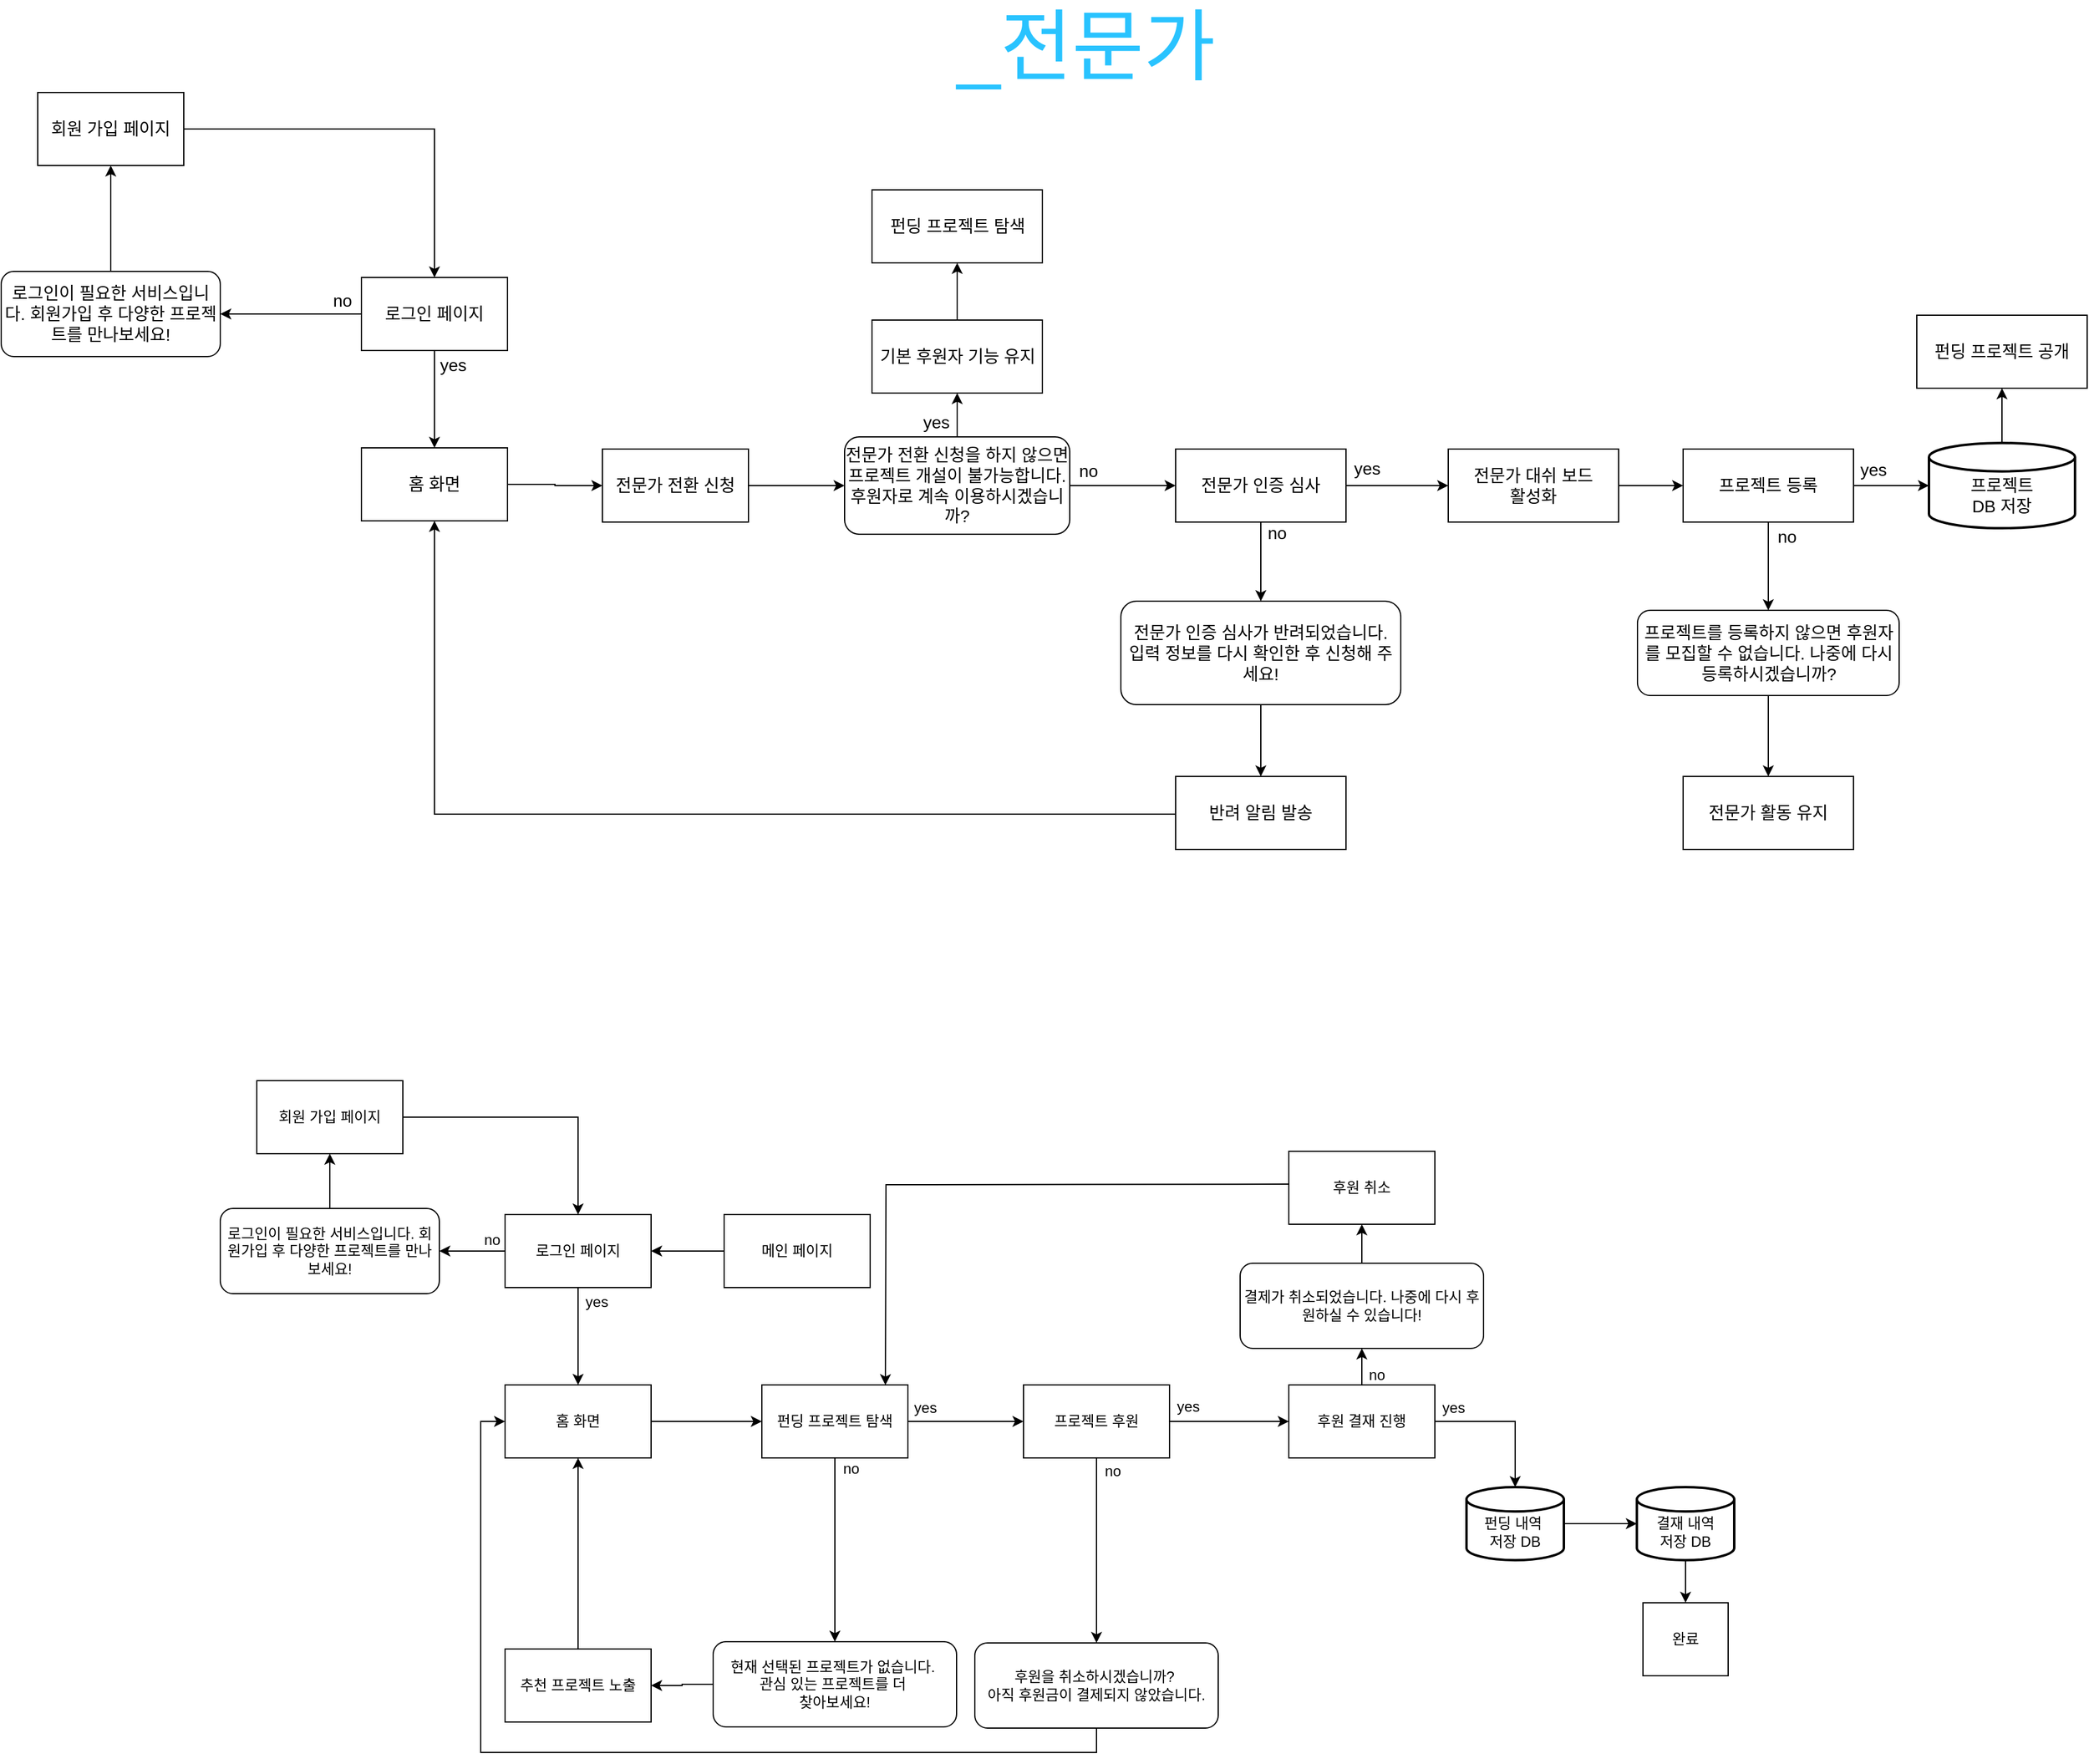 <mxfile version="24.7.17">
  <diagram name="플로우차트 수정할거" id="DIRKrfqhAekvLwNsNDgP">
    <mxGraphModel dx="1509" dy="888" grid="1" gridSize="10" guides="1" tooltips="1" connect="1" arrows="1" fold="1" page="1" pageScale="1" pageWidth="827" pageHeight="1169" math="0" shadow="0">
      <root>
        <mxCell id="0" />
        <mxCell id="1" parent="0" />
        <mxCell id="vcojYKpSiYRL4h1WMeXE-3" value="" style="edgeStyle=orthogonalEdgeStyle;rounded=0;orthogonalLoop=1;jettySize=auto;html=1;fontFamily=Helvetica;fontSize=14;" edge="1" parent="1" source="vcojYKpSiYRL4h1WMeXE-5" target="vcojYKpSiYRL4h1WMeXE-7">
          <mxGeometry relative="1" as="geometry" />
        </mxCell>
        <mxCell id="vcojYKpSiYRL4h1WMeXE-4" value="" style="edgeStyle=orthogonalEdgeStyle;rounded=0;orthogonalLoop=1;jettySize=auto;html=1;fontFamily=Helvetica;fontSize=14;" edge="1" parent="1" source="vcojYKpSiYRL4h1WMeXE-5" target="vcojYKpSiYRL4h1WMeXE-10">
          <mxGeometry relative="1" as="geometry" />
        </mxCell>
        <mxCell id="vcojYKpSiYRL4h1WMeXE-5" value="로그인 페이지" style="rounded=0;whiteSpace=wrap;html=1;fontFamily=Helvetica;fontSize=14;" vertex="1" parent="1">
          <mxGeometry x="360" y="300" width="120" height="60" as="geometry" />
        </mxCell>
        <mxCell id="vcojYKpSiYRL4h1WMeXE-6" value="" style="edgeStyle=orthogonalEdgeStyle;rounded=0;orthogonalLoop=1;jettySize=auto;html=1;fontFamily=Helvetica;fontSize=14;" edge="1" parent="1" source="vcojYKpSiYRL4h1WMeXE-7" target="vcojYKpSiYRL4h1WMeXE-12">
          <mxGeometry relative="1" as="geometry" />
        </mxCell>
        <mxCell id="vcojYKpSiYRL4h1WMeXE-7" value="&lt;div style=&quot;overflow-wrap: break-word; text-wrap: wrap;&quot;&gt;로그인이 필요한 서비스입니다. 회원가입 후 다양한 프로젝트를 만나보세요!&lt;/div&gt;" style="rounded=1;whiteSpace=wrap;html=1;align=center;fontFamily=Helvetica;fontSize=14;" vertex="1" parent="1">
          <mxGeometry x="64" y="295" width="180" height="70" as="geometry" />
        </mxCell>
        <mxCell id="vcojYKpSiYRL4h1WMeXE-8" value="no" style="text;html=1;align=center;verticalAlign=middle;resizable=0;points=[];autosize=1;strokeColor=none;fillColor=none;fontFamily=Helvetica;fontSize=14;" vertex="1" parent="1">
          <mxGeometry x="324" y="304" width="40" height="30" as="geometry" />
        </mxCell>
        <mxCell id="vcojYKpSiYRL4h1WMeXE-9" value="" style="edgeStyle=orthogonalEdgeStyle;rounded=0;orthogonalLoop=1;jettySize=auto;html=1;fontFamily=Helvetica;fontSize=14;" edge="1" parent="1" source="vcojYKpSiYRL4h1WMeXE-10" target="vcojYKpSiYRL4h1WMeXE-15">
          <mxGeometry relative="1" as="geometry" />
        </mxCell>
        <mxCell id="vcojYKpSiYRL4h1WMeXE-10" value="홈 화면" style="rounded=0;whiteSpace=wrap;html=1;fontFamily=Helvetica;fontSize=14;" vertex="1" parent="1">
          <mxGeometry x="360" y="440" width="120" height="60" as="geometry" />
        </mxCell>
        <mxCell id="vcojYKpSiYRL4h1WMeXE-11" value="yes" style="text;html=1;align=center;verticalAlign=middle;resizable=0;points=[];autosize=1;strokeColor=none;fillColor=none;fontFamily=Helvetica;fontSize=14;" vertex="1" parent="1">
          <mxGeometry x="410" y="357" width="50" height="30" as="geometry" />
        </mxCell>
        <mxCell id="vcojYKpSiYRL4h1WMeXE-12" value="회원 가입 페이지" style="rounded=0;whiteSpace=wrap;html=1;fontFamily=Helvetica;fontSize=14;" vertex="1" parent="1">
          <mxGeometry x="94" y="148" width="120" height="60" as="geometry" />
        </mxCell>
        <mxCell id="vcojYKpSiYRL4h1WMeXE-13" style="edgeStyle=orthogonalEdgeStyle;rounded=0;orthogonalLoop=1;jettySize=auto;html=1;entryX=0.5;entryY=0;entryDx=0;entryDy=0;fontFamily=Helvetica;fontSize=14;" edge="1" parent="1" source="vcojYKpSiYRL4h1WMeXE-12" target="vcojYKpSiYRL4h1WMeXE-5">
          <mxGeometry relative="1" as="geometry" />
        </mxCell>
        <mxCell id="vcojYKpSiYRL4h1WMeXE-14" value="" style="edgeStyle=orthogonalEdgeStyle;rounded=0;orthogonalLoop=1;jettySize=auto;html=1;fontFamily=Helvetica;fontSize=14;" edge="1" parent="1" source="vcojYKpSiYRL4h1WMeXE-15" target="vcojYKpSiYRL4h1WMeXE-18">
          <mxGeometry relative="1" as="geometry" />
        </mxCell>
        <mxCell id="vcojYKpSiYRL4h1WMeXE-15" value="전문가 전환 신청" style="rounded=0;whiteSpace=wrap;html=1;fontFamily=Helvetica;fontSize=14;" vertex="1" parent="1">
          <mxGeometry x="558" y="441" width="120" height="60" as="geometry" />
        </mxCell>
        <mxCell id="vcojYKpSiYRL4h1WMeXE-16" value="" style="edgeStyle=orthogonalEdgeStyle;rounded=0;orthogonalLoop=1;jettySize=auto;html=1;fontFamily=Helvetica;fontSize=14;" edge="1" parent="1" source="vcojYKpSiYRL4h1WMeXE-18" target="vcojYKpSiYRL4h1WMeXE-21">
          <mxGeometry relative="1" as="geometry" />
        </mxCell>
        <mxCell id="vcojYKpSiYRL4h1WMeXE-17" value="" style="edgeStyle=orthogonalEdgeStyle;rounded=0;orthogonalLoop=1;jettySize=auto;html=1;fontFamily=Helvetica;fontSize=14;" edge="1" parent="1" source="vcojYKpSiYRL4h1WMeXE-18" target="vcojYKpSiYRL4h1WMeXE-25">
          <mxGeometry relative="1" as="geometry" />
        </mxCell>
        <mxCell id="vcojYKpSiYRL4h1WMeXE-18" value="&lt;div style=&quot;overflow-wrap: break-word; text-wrap: wrap;&quot;&gt;&lt;div style=&quot;overflow-wrap: break-word; text-wrap: wrap;&quot;&gt;&lt;font&gt;전문가 전환 신청을 하지 않으면 프로젝트 개설이 불가능합니다. 후원자로 계속 이용하시겠습니까?&lt;/font&gt;&lt;/div&gt;&lt;/div&gt;" style="rounded=1;whiteSpace=wrap;html=1;align=center;fontFamily=Helvetica;fontSize=14;" vertex="1" parent="1">
          <mxGeometry x="757" y="431" width="185" height="80" as="geometry" />
        </mxCell>
        <mxCell id="vcojYKpSiYRL4h1WMeXE-19" value="" style="edgeStyle=orthogonalEdgeStyle;rounded=0;orthogonalLoop=1;jettySize=auto;html=1;fontFamily=Helvetica;fontSize=14;" edge="1" parent="1" source="vcojYKpSiYRL4h1WMeXE-21" target="vcojYKpSiYRL4h1WMeXE-30">
          <mxGeometry relative="1" as="geometry" />
        </mxCell>
        <mxCell id="vcojYKpSiYRL4h1WMeXE-20" value="" style="edgeStyle=orthogonalEdgeStyle;rounded=0;orthogonalLoop=1;jettySize=auto;html=1;fontFamily=Helvetica;fontSize=14;" edge="1" parent="1" source="vcojYKpSiYRL4h1WMeXE-21" target="vcojYKpSiYRL4h1WMeXE-32">
          <mxGeometry relative="1" as="geometry" />
        </mxCell>
        <mxCell id="vcojYKpSiYRL4h1WMeXE-21" value="전문가 인증 심사" style="rounded=0;whiteSpace=wrap;html=1;fontFamily=Helvetica;fontSize=14;" vertex="1" parent="1">
          <mxGeometry x="1029" y="441" width="140" height="60" as="geometry" />
        </mxCell>
        <mxCell id="vcojYKpSiYRL4h1WMeXE-22" value="&lt;div style=&quot;color: rgb(0, 0, 0); font-style: normal; font-variant-ligatures: normal; font-variant-caps: normal; font-weight: 400; letter-spacing: normal; orphans: 2; text-align: start; text-indent: 0px; text-transform: none; widows: 2; word-spacing: 0px; -webkit-text-stroke-width: 0px; text-decoration-thickness: initial; text-decoration-style: initial; text-decoration-color: initial; overflow-wrap: break-word; white-space: pre-wrap;&quot;&gt;펀딩 프로젝트 탐색&lt;/div&gt;" style="rounded=0;whiteSpace=wrap;html=1;fontFamily=Helvetica;fontSize=14;" vertex="1" parent="1">
          <mxGeometry x="779.5" y="228" width="140" height="60" as="geometry" />
        </mxCell>
        <mxCell id="vcojYKpSiYRL4h1WMeXE-23" value="yes" style="text;html=1;align=center;verticalAlign=middle;resizable=0;points=[];autosize=1;strokeColor=none;fillColor=none;fontFamily=Helvetica;fontSize=14;" vertex="1" parent="1">
          <mxGeometry x="807" y="404" width="50" height="30" as="geometry" />
        </mxCell>
        <mxCell id="vcojYKpSiYRL4h1WMeXE-24" value="" style="edgeStyle=orthogonalEdgeStyle;rounded=0;orthogonalLoop=1;jettySize=auto;html=1;fontFamily=Helvetica;fontSize=14;" edge="1" parent="1" source="vcojYKpSiYRL4h1WMeXE-25" target="vcojYKpSiYRL4h1WMeXE-22">
          <mxGeometry relative="1" as="geometry" />
        </mxCell>
        <mxCell id="vcojYKpSiYRL4h1WMeXE-25" value="&lt;div style=&quot;color: rgb(0, 0, 0); font-style: normal; font-variant-ligatures: normal; font-variant-caps: normal; font-weight: 400; letter-spacing: normal; orphans: 2; text-align: start; text-indent: 0px; text-transform: none; widows: 2; word-spacing: 0px; -webkit-text-stroke-width: 0px; text-decoration-thickness: initial; text-decoration-style: initial; text-decoration-color: initial; overflow-wrap: break-word; white-space: pre-wrap;&quot;&gt;기본 후원자 기능 유지&lt;/div&gt;" style="rounded=0;whiteSpace=wrap;html=1;fontFamily=Helvetica;fontSize=14;" vertex="1" parent="1">
          <mxGeometry x="779.5" y="335" width="140" height="60" as="geometry" />
        </mxCell>
        <mxCell id="vcojYKpSiYRL4h1WMeXE-26" value="no" style="text;html=1;align=center;verticalAlign=middle;resizable=0;points=[];autosize=1;strokeColor=none;fillColor=none;fontFamily=Helvetica;fontSize=14;" vertex="1" parent="1">
          <mxGeometry x="937" y="444" width="40" height="30" as="geometry" />
        </mxCell>
        <mxCell id="vcojYKpSiYRL4h1WMeXE-27" style="edgeStyle=orthogonalEdgeStyle;rounded=0;orthogonalLoop=1;jettySize=auto;html=1;fontFamily=Helvetica;fontSize=14;entryX=0.5;entryY=1;entryDx=0;entryDy=0;" edge="1" parent="1" source="vcojYKpSiYRL4h1WMeXE-28" target="vcojYKpSiYRL4h1WMeXE-10">
          <mxGeometry relative="1" as="geometry">
            <mxPoint x="429" y="530" as="targetPoint" />
            <Array as="points">
              <mxPoint x="420" y="741" />
            </Array>
          </mxGeometry>
        </mxCell>
        <mxCell id="vcojYKpSiYRL4h1WMeXE-28" value="반려 알림 발송" style="rounded=0;whiteSpace=wrap;html=1;fontFamily=Helvetica;fontSize=14;" vertex="1" parent="1">
          <mxGeometry x="1029" y="710" width="140" height="60" as="geometry" />
        </mxCell>
        <mxCell id="vcojYKpSiYRL4h1WMeXE-29" value="" style="edgeStyle=orthogonalEdgeStyle;rounded=0;orthogonalLoop=1;jettySize=auto;html=1;entryX=0.5;entryY=0;entryDx=0;entryDy=0;" edge="1" parent="1" source="vcojYKpSiYRL4h1WMeXE-30" target="vcojYKpSiYRL4h1WMeXE-28">
          <mxGeometry relative="1" as="geometry">
            <mxPoint x="1099" y="695" as="targetPoint" />
          </mxGeometry>
        </mxCell>
        <mxCell id="vcojYKpSiYRL4h1WMeXE-30" value="&lt;div style=&quot;overflow-wrap: break-word; text-wrap: wrap;&quot;&gt;&lt;div style=&quot;overflow-wrap: break-word; text-wrap: wrap;&quot;&gt;전문가 인증 심사가 반려되었습니다.&lt;br&gt;입력 정보를 다시 확인한 후 신청해 주세요!&lt;/div&gt;&lt;/div&gt;" style="rounded=1;whiteSpace=wrap;html=1;align=center;fontFamily=Helvetica;fontSize=14;" vertex="1" parent="1">
          <mxGeometry x="984" y="566" width="230" height="85" as="geometry" />
        </mxCell>
        <mxCell id="vcojYKpSiYRL4h1WMeXE-31" value="" style="edgeStyle=orthogonalEdgeStyle;rounded=0;orthogonalLoop=1;jettySize=auto;html=1;fontSize=14;" edge="1" parent="1" source="vcojYKpSiYRL4h1WMeXE-32" target="vcojYKpSiYRL4h1WMeXE-35">
          <mxGeometry relative="1" as="geometry" />
        </mxCell>
        <mxCell id="vcojYKpSiYRL4h1WMeXE-32" value="전문가 대쉬 보드&lt;div&gt;활성화&lt;/div&gt;" style="rounded=0;whiteSpace=wrap;html=1;fontFamily=Helvetica;fontSize=14;" vertex="1" parent="1">
          <mxGeometry x="1253" y="441" width="140" height="60" as="geometry" />
        </mxCell>
        <mxCell id="vcojYKpSiYRL4h1WMeXE-33" value="" style="edgeStyle=orthogonalEdgeStyle;rounded=0;orthogonalLoop=1;jettySize=auto;html=1;fontSize=14;" edge="1" parent="1" source="vcojYKpSiYRL4h1WMeXE-35" target="vcojYKpSiYRL4h1WMeXE-37">
          <mxGeometry relative="1" as="geometry" />
        </mxCell>
        <mxCell id="vcojYKpSiYRL4h1WMeXE-34" value="" style="edgeStyle=orthogonalEdgeStyle;rounded=0;orthogonalLoop=1;jettySize=auto;html=1;" edge="1" parent="1" source="vcojYKpSiYRL4h1WMeXE-35" target="vcojYKpSiYRL4h1WMeXE-40">
          <mxGeometry relative="1" as="geometry" />
        </mxCell>
        <mxCell id="vcojYKpSiYRL4h1WMeXE-35" value="프로젝트 등록" style="rounded=0;whiteSpace=wrap;html=1;fontFamily=Helvetica;fontSize=14;" vertex="1" parent="1">
          <mxGeometry x="1446" y="441" width="140" height="60" as="geometry" />
        </mxCell>
        <mxCell id="vcojYKpSiYRL4h1WMeXE-36" value="" style="edgeStyle=orthogonalEdgeStyle;rounded=0;orthogonalLoop=1;jettySize=auto;html=1;fontSize=14;" edge="1" parent="1" source="vcojYKpSiYRL4h1WMeXE-37" target="vcojYKpSiYRL4h1WMeXE-38">
          <mxGeometry relative="1" as="geometry" />
        </mxCell>
        <mxCell id="vcojYKpSiYRL4h1WMeXE-37" value="&lt;div style=&quot;overflow-wrap: break-word; text-wrap: wrap;&quot;&gt;&lt;div style=&quot;overflow-wrap: break-word; text-wrap: wrap;&quot;&gt;&lt;pre style=&quot;overflow-wrap: break-word; text-wrap: wrap;&quot;&gt;&lt;font face=&quot;Helvetica&quot;&gt;프로젝트를 등록하지 않으면 후원자를 모집할 수 없습니다. 나중에 다시 등록하시겠습니까?&lt;/font&gt;&lt;/pre&gt;&lt;/div&gt;&lt;/div&gt;" style="rounded=1;whiteSpace=wrap;html=1;align=center;fontFamily=Helvetica;fontSize=14;" vertex="1" parent="1">
          <mxGeometry x="1408.5" y="573.5" width="215" height="70" as="geometry" />
        </mxCell>
        <mxCell id="vcojYKpSiYRL4h1WMeXE-38" value="전문가 활동 유지" style="rounded=0;whiteSpace=wrap;html=1;fontFamily=Helvetica;fontSize=14;" vertex="1" parent="1">
          <mxGeometry x="1446" y="710" width="140" height="60" as="geometry" />
        </mxCell>
        <mxCell id="vcojYKpSiYRL4h1WMeXE-39" value="" style="edgeStyle=orthogonalEdgeStyle;rounded=0;orthogonalLoop=1;jettySize=auto;html=1;" edge="1" parent="1" source="vcojYKpSiYRL4h1WMeXE-40" target="vcojYKpSiYRL4h1WMeXE-41">
          <mxGeometry relative="1" as="geometry" />
        </mxCell>
        <mxCell id="vcojYKpSiYRL4h1WMeXE-40" value="&lt;div&gt;&lt;br&gt;&lt;/div&gt;프로젝트&lt;div&gt;DB 저장&lt;/div&gt;" style="strokeWidth=2;html=1;shape=mxgraph.flowchart.database;whiteSpace=wrap;align=center;fontSize=14;" vertex="1" parent="1">
          <mxGeometry x="1648" y="436" width="120" height="70" as="geometry" />
        </mxCell>
        <mxCell id="vcojYKpSiYRL4h1WMeXE-41" value="펀딩 프로젝트 공개" style="rounded=0;whiteSpace=wrap;html=1;fontFamily=Helvetica;fontSize=14;" vertex="1" parent="1">
          <mxGeometry x="1638" y="331" width="140" height="60" as="geometry" />
        </mxCell>
        <mxCell id="vcojYKpSiYRL4h1WMeXE-42" value="yes" style="text;html=1;align=center;verticalAlign=middle;resizable=0;points=[];autosize=1;strokeColor=none;fillColor=none;fontFamily=Helvetica;fontSize=14;" vertex="1" parent="1">
          <mxGeometry x="1161" y="442" width="50" height="30" as="geometry" />
        </mxCell>
        <mxCell id="vcojYKpSiYRL4h1WMeXE-43" value="no" style="text;html=1;align=center;verticalAlign=middle;resizable=0;points=[];autosize=1;strokeColor=none;fillColor=none;fontFamily=Helvetica;fontSize=14;" vertex="1" parent="1">
          <mxGeometry x="1092" y="495" width="40" height="30" as="geometry" />
        </mxCell>
        <mxCell id="vcojYKpSiYRL4h1WMeXE-44" value="no" style="text;html=1;align=center;verticalAlign=middle;resizable=0;points=[];autosize=1;strokeColor=none;fillColor=none;fontFamily=Helvetica;fontSize=14;" vertex="1" parent="1">
          <mxGeometry x="1511" y="498" width="40" height="30" as="geometry" />
        </mxCell>
        <mxCell id="vcojYKpSiYRL4h1WMeXE-45" value="yes" style="text;html=1;align=center;verticalAlign=middle;resizable=0;points=[];autosize=1;strokeColor=none;fillColor=none;fontFamily=Helvetica;fontSize=14;" vertex="1" parent="1">
          <mxGeometry x="1577" y="443" width="50" height="30" as="geometry" />
        </mxCell>
        <mxCell id="vcojYKpSiYRL4h1WMeXE-46" value="&lt;font style=&quot;font-size: 64px;&quot;&gt;_전문가&lt;/font&gt;" style="text;html=1;align=center;verticalAlign=middle;whiteSpace=wrap;rounded=0;fontSize=14;fontColor=light-dark(#29c3ff, #ededed);" vertex="1" parent="1">
          <mxGeometry x="819" y="96" width="273" height="30" as="geometry" />
        </mxCell>
        <mxCell id="vcojYKpSiYRL4h1WMeXE-47" value="" style="edgeStyle=orthogonalEdgeStyle;rounded=0;orthogonalLoop=1;jettySize=auto;html=1;fontFamily=Helvetica;" edge="1" parent="1" source="vcojYKpSiYRL4h1WMeXE-48" target="vcojYKpSiYRL4h1WMeXE-51">
          <mxGeometry relative="1" as="geometry" />
        </mxCell>
        <mxCell id="vcojYKpSiYRL4h1WMeXE-48" value="메인 페이지" style="rounded=0;whiteSpace=wrap;html=1;fontFamily=Helvetica;" vertex="1" parent="1">
          <mxGeometry x="658" y="1070" width="120" height="60" as="geometry" />
        </mxCell>
        <mxCell id="vcojYKpSiYRL4h1WMeXE-49" value="" style="edgeStyle=orthogonalEdgeStyle;rounded=0;orthogonalLoop=1;jettySize=auto;html=1;fontFamily=Helvetica;" edge="1" parent="1" source="vcojYKpSiYRL4h1WMeXE-51" target="vcojYKpSiYRL4h1WMeXE-53">
          <mxGeometry relative="1" as="geometry" />
        </mxCell>
        <mxCell id="vcojYKpSiYRL4h1WMeXE-50" value="" style="edgeStyle=orthogonalEdgeStyle;rounded=0;orthogonalLoop=1;jettySize=auto;html=1;fontFamily=Helvetica;" edge="1" parent="1" source="vcojYKpSiYRL4h1WMeXE-51" target="vcojYKpSiYRL4h1WMeXE-56">
          <mxGeometry relative="1" as="geometry" />
        </mxCell>
        <mxCell id="vcojYKpSiYRL4h1WMeXE-51" value="로그인 페이지" style="rounded=0;whiteSpace=wrap;html=1;fontFamily=Helvetica;" vertex="1" parent="1">
          <mxGeometry x="478" y="1070" width="120" height="60" as="geometry" />
        </mxCell>
        <mxCell id="vcojYKpSiYRL4h1WMeXE-52" value="" style="edgeStyle=orthogonalEdgeStyle;rounded=0;orthogonalLoop=1;jettySize=auto;html=1;fontFamily=Helvetica;" edge="1" parent="1" source="vcojYKpSiYRL4h1WMeXE-53" target="vcojYKpSiYRL4h1WMeXE-58">
          <mxGeometry relative="1" as="geometry" />
        </mxCell>
        <mxCell id="vcojYKpSiYRL4h1WMeXE-53" value="&lt;div style=&quot;overflow-wrap: break-word; text-wrap: wrap;&quot;&gt;로그인이 필요한 서비스입니다. 회원가입 후 다양한 프로젝트를 만나보세요!&lt;/div&gt;" style="rounded=1;whiteSpace=wrap;html=1;align=center;fontFamily=Helvetica;" vertex="1" parent="1">
          <mxGeometry x="244" y="1065" width="180" height="70" as="geometry" />
        </mxCell>
        <mxCell id="vcojYKpSiYRL4h1WMeXE-54" value="no" style="text;html=1;align=center;verticalAlign=middle;resizable=0;points=[];autosize=1;strokeColor=none;fillColor=none;fontFamily=Helvetica;" vertex="1" parent="1">
          <mxGeometry x="447" y="1076" width="40" height="30" as="geometry" />
        </mxCell>
        <mxCell id="vcojYKpSiYRL4h1WMeXE-55" value="" style="edgeStyle=orthogonalEdgeStyle;rounded=0;orthogonalLoop=1;jettySize=auto;html=1;" edge="1" parent="1" source="vcojYKpSiYRL4h1WMeXE-56" target="vcojYKpSiYRL4h1WMeXE-62">
          <mxGeometry relative="1" as="geometry" />
        </mxCell>
        <mxCell id="vcojYKpSiYRL4h1WMeXE-56" value="홈 화면" style="rounded=0;whiteSpace=wrap;html=1;fontFamily=Helvetica;" vertex="1" parent="1">
          <mxGeometry x="478" y="1210" width="120" height="60" as="geometry" />
        </mxCell>
        <mxCell id="vcojYKpSiYRL4h1WMeXE-57" value="yes" style="text;html=1;align=center;verticalAlign=middle;resizable=0;points=[];autosize=1;strokeColor=none;fillColor=none;fontFamily=Helvetica;" vertex="1" parent="1">
          <mxGeometry x="533" y="1127" width="40" height="30" as="geometry" />
        </mxCell>
        <mxCell id="vcojYKpSiYRL4h1WMeXE-58" value="회원 가입 페이지" style="rounded=0;whiteSpace=wrap;html=1;fontFamily=Helvetica;" vertex="1" parent="1">
          <mxGeometry x="274" y="960" width="120" height="60" as="geometry" />
        </mxCell>
        <mxCell id="vcojYKpSiYRL4h1WMeXE-59" style="edgeStyle=orthogonalEdgeStyle;rounded=0;orthogonalLoop=1;jettySize=auto;html=1;entryX=0.5;entryY=0;entryDx=0;entryDy=0;fontFamily=Helvetica;" edge="1" parent="1" source="vcojYKpSiYRL4h1WMeXE-58" target="vcojYKpSiYRL4h1WMeXE-51">
          <mxGeometry relative="1" as="geometry" />
        </mxCell>
        <mxCell id="vcojYKpSiYRL4h1WMeXE-60" value="" style="edgeStyle=orthogonalEdgeStyle;rounded=0;orthogonalLoop=1;jettySize=auto;html=1;" edge="1" parent="1" source="vcojYKpSiYRL4h1WMeXE-62" target="vcojYKpSiYRL4h1WMeXE-69">
          <mxGeometry relative="1" as="geometry" />
        </mxCell>
        <mxCell id="vcojYKpSiYRL4h1WMeXE-61" style="edgeStyle=orthogonalEdgeStyle;rounded=0;orthogonalLoop=1;jettySize=auto;html=1;entryX=0.5;entryY=0;entryDx=0;entryDy=0;" edge="1" parent="1" source="vcojYKpSiYRL4h1WMeXE-62" target="vcojYKpSiYRL4h1WMeXE-64">
          <mxGeometry relative="1" as="geometry" />
        </mxCell>
        <mxCell id="vcojYKpSiYRL4h1WMeXE-62" value="펀딩 프로젝트 탐색" style="rounded=0;whiteSpace=wrap;html=1;fontFamily=Helvetica;" vertex="1" parent="1">
          <mxGeometry x="689" y="1210" width="120" height="60" as="geometry" />
        </mxCell>
        <mxCell id="vcojYKpSiYRL4h1WMeXE-63" value="" style="edgeStyle=orthogonalEdgeStyle;rounded=0;orthogonalLoop=1;jettySize=auto;html=1;" edge="1" parent="1" source="vcojYKpSiYRL4h1WMeXE-64" target="vcojYKpSiYRL4h1WMeXE-66">
          <mxGeometry relative="1" as="geometry" />
        </mxCell>
        <mxCell id="vcojYKpSiYRL4h1WMeXE-64" value="&lt;div style=&quot;overflow-wrap: break-word; text-wrap: wrap;&quot;&gt;&lt;pre style=&quot;overflow-wrap: break-word; text-wrap: wrap;&quot;&gt;&lt;font face=&quot;Helvetica&quot;&gt;현재 선택된 프로젝트가 없습니다. &lt;br&gt;관심 있는 프로젝트를 더 &lt;br&gt;찾아보세요!&lt;/font&gt;&lt;/pre&gt;&lt;/div&gt;" style="rounded=1;whiteSpace=wrap;html=1;align=center;fontFamily=Helvetica;" vertex="1" parent="1">
          <mxGeometry x="649" y="1421" width="200" height="70" as="geometry" />
        </mxCell>
        <mxCell id="vcojYKpSiYRL4h1WMeXE-65" style="edgeStyle=orthogonalEdgeStyle;rounded=0;orthogonalLoop=1;jettySize=auto;html=1;entryX=0.5;entryY=1;entryDx=0;entryDy=0;" edge="1" parent="1" source="vcojYKpSiYRL4h1WMeXE-66" target="vcojYKpSiYRL4h1WMeXE-56">
          <mxGeometry relative="1" as="geometry" />
        </mxCell>
        <mxCell id="vcojYKpSiYRL4h1WMeXE-66" value="추천 프로젝트 노출" style="rounded=0;whiteSpace=wrap;html=1;fontFamily=Helvetica;" vertex="1" parent="1">
          <mxGeometry x="478" y="1427" width="120" height="60" as="geometry" />
        </mxCell>
        <mxCell id="vcojYKpSiYRL4h1WMeXE-67" value="" style="edgeStyle=orthogonalEdgeStyle;rounded=0;orthogonalLoop=1;jettySize=auto;html=1;" edge="1" parent="1" source="vcojYKpSiYRL4h1WMeXE-69" target="vcojYKpSiYRL4h1WMeXE-71">
          <mxGeometry relative="1" as="geometry" />
        </mxCell>
        <mxCell id="vcojYKpSiYRL4h1WMeXE-68" value="" style="edgeStyle=orthogonalEdgeStyle;rounded=0;orthogonalLoop=1;jettySize=auto;html=1;" edge="1" parent="1" source="vcojYKpSiYRL4h1WMeXE-69" target="vcojYKpSiYRL4h1WMeXE-74">
          <mxGeometry relative="1" as="geometry" />
        </mxCell>
        <mxCell id="vcojYKpSiYRL4h1WMeXE-69" value="프로젝트 후원" style="rounded=0;whiteSpace=wrap;html=1;fontFamily=Helvetica;" vertex="1" parent="1">
          <mxGeometry x="904" y="1210" width="120" height="60" as="geometry" />
        </mxCell>
        <mxCell id="vcojYKpSiYRL4h1WMeXE-70" style="edgeStyle=orthogonalEdgeStyle;rounded=0;orthogonalLoop=1;jettySize=auto;html=1;exitX=0.5;exitY=1;exitDx=0;exitDy=0;entryX=0;entryY=0.5;entryDx=0;entryDy=0;" edge="1" parent="1" source="vcojYKpSiYRL4h1WMeXE-71" target="vcojYKpSiYRL4h1WMeXE-56">
          <mxGeometry relative="1" as="geometry">
            <mxPoint x="391.772" y="1264.579" as="targetPoint" />
          </mxGeometry>
        </mxCell>
        <mxCell id="vcojYKpSiYRL4h1WMeXE-71" value="&lt;div style=&quot;overflow-wrap: break-word; text-wrap: wrap;&quot;&gt;&lt;pre style=&quot;overflow-wrap: break-word; text-wrap: wrap;&quot;&gt;&lt;pre style=&quot;overflow-wrap: break-word; text-wrap: wrap;&quot;&gt;&lt;pre style=&quot;overflow-wrap: break-word; text-wrap: wrap;&quot;&gt;&lt;font face=&quot;Helvetica&quot;&gt;후원을 취소하시겠습니까? &lt;br/&gt;아직 후원금이 결제되지 않았습니다.&lt;/font&gt;&lt;/pre&gt;&lt;/pre&gt;&lt;/pre&gt;&lt;/div&gt;" style="rounded=1;whiteSpace=wrap;html=1;align=center;fontFamily=Helvetica;" vertex="1" parent="1">
          <mxGeometry x="864" y="1422" width="200" height="70" as="geometry" />
        </mxCell>
        <mxCell id="vcojYKpSiYRL4h1WMeXE-72" value="" style="edgeStyle=orthogonalEdgeStyle;rounded=0;orthogonalLoop=1;jettySize=auto;html=1;" edge="1" parent="1" source="vcojYKpSiYRL4h1WMeXE-74" target="vcojYKpSiYRL4h1WMeXE-76">
          <mxGeometry relative="1" as="geometry" />
        </mxCell>
        <mxCell id="vcojYKpSiYRL4h1WMeXE-73" value="" style="edgeStyle=orthogonalEdgeStyle;rounded=0;orthogonalLoop=1;jettySize=auto;html=1;" edge="1" parent="1" source="vcojYKpSiYRL4h1WMeXE-74" target="vcojYKpSiYRL4h1WMeXE-79">
          <mxGeometry relative="1" as="geometry" />
        </mxCell>
        <mxCell id="vcojYKpSiYRL4h1WMeXE-74" value="후원 결재 진행" style="rounded=0;whiteSpace=wrap;html=1;fontFamily=Helvetica;" vertex="1" parent="1">
          <mxGeometry x="1122" y="1210" width="120" height="60" as="geometry" />
        </mxCell>
        <mxCell id="vcojYKpSiYRL4h1WMeXE-75" value="" style="edgeStyle=orthogonalEdgeStyle;rounded=0;orthogonalLoop=1;jettySize=auto;html=1;" edge="1" parent="1" source="vcojYKpSiYRL4h1WMeXE-76" target="vcojYKpSiYRL4h1WMeXE-77">
          <mxGeometry relative="1" as="geometry" />
        </mxCell>
        <mxCell id="vcojYKpSiYRL4h1WMeXE-76" value="&lt;div style=&quot;overflow-wrap: break-word; text-wrap: wrap;&quot;&gt;&lt;pre style=&quot;overflow-wrap: break-word; text-wrap: wrap;&quot;&gt;&lt;pre style=&quot;overflow-wrap: break-word; text-wrap: wrap;&quot;&gt;&lt;pre style=&quot;overflow-wrap: break-word; text-wrap: wrap;&quot;&gt;&lt;pre style=&quot;overflow-wrap: break-word; text-wrap: wrap;&quot;&gt;&lt;font face=&quot;Helvetica&quot;&gt;결제가 취소되었습니다. 나중에 다시 후원하실 수 있습니다!&lt;/font&gt;&lt;/pre&gt;&lt;/pre&gt;&lt;/pre&gt;&lt;/pre&gt;&lt;/div&gt;" style="rounded=1;whiteSpace=wrap;html=1;align=center;fontFamily=Helvetica;" vertex="1" parent="1">
          <mxGeometry x="1082" y="1110" width="200" height="70" as="geometry" />
        </mxCell>
        <mxCell id="vcojYKpSiYRL4h1WMeXE-77" value="후원 취소" style="rounded=0;whiteSpace=wrap;html=1;fontFamily=Helvetica;" vertex="1" parent="1">
          <mxGeometry x="1122" y="1018" width="120" height="60" as="geometry" />
        </mxCell>
        <mxCell id="vcojYKpSiYRL4h1WMeXE-78" value="" style="edgeStyle=orthogonalEdgeStyle;rounded=0;orthogonalLoop=1;jettySize=auto;html=1;" edge="1" parent="1" source="vcojYKpSiYRL4h1WMeXE-79" target="vcojYKpSiYRL4h1WMeXE-81">
          <mxGeometry relative="1" as="geometry" />
        </mxCell>
        <mxCell id="vcojYKpSiYRL4h1WMeXE-79" value="&lt;div&gt;&lt;br&gt;&lt;/div&gt;펀딩 내역&amp;nbsp;&lt;div&gt;저장 DB&lt;/div&gt;" style="strokeWidth=2;html=1;shape=mxgraph.flowchart.database;whiteSpace=wrap;" vertex="1" parent="1">
          <mxGeometry x="1268" y="1294" width="80" height="60" as="geometry" />
        </mxCell>
        <mxCell id="vcojYKpSiYRL4h1WMeXE-80" value="" style="edgeStyle=orthogonalEdgeStyle;rounded=0;orthogonalLoop=1;jettySize=auto;html=1;" edge="1" parent="1" source="vcojYKpSiYRL4h1WMeXE-81" target="vcojYKpSiYRL4h1WMeXE-82">
          <mxGeometry relative="1" as="geometry" />
        </mxCell>
        <mxCell id="vcojYKpSiYRL4h1WMeXE-81" value="&lt;div&gt;&lt;br&gt;&lt;/div&gt;결재 내역&lt;br&gt;저장 DB" style="strokeWidth=2;html=1;shape=mxgraph.flowchart.database;whiteSpace=wrap;" vertex="1" parent="1">
          <mxGeometry x="1408" y="1294" width="80" height="60" as="geometry" />
        </mxCell>
        <mxCell id="vcojYKpSiYRL4h1WMeXE-82" value="완료" style="rounded=0;whiteSpace=wrap;html=1;" vertex="1" parent="1">
          <mxGeometry x="1413" y="1389" width="70" height="60" as="geometry" />
        </mxCell>
        <mxCell id="vcojYKpSiYRL4h1WMeXE-83" value="no" style="text;html=1;align=center;verticalAlign=middle;resizable=0;points=[];autosize=1;strokeColor=none;fillColor=none;fontFamily=Helvetica;" vertex="1" parent="1">
          <mxGeometry x="742" y="1264" width="40" height="30" as="geometry" />
        </mxCell>
        <mxCell id="vcojYKpSiYRL4h1WMeXE-84" value="no" style="text;html=1;align=center;verticalAlign=middle;resizable=0;points=[];autosize=1;strokeColor=none;fillColor=none;fontFamily=Helvetica;" vertex="1" parent="1">
          <mxGeometry x="1174" y="1187" width="40" height="30" as="geometry" />
        </mxCell>
        <mxCell id="vcojYKpSiYRL4h1WMeXE-85" value="no" style="text;html=1;align=center;verticalAlign=middle;resizable=0;points=[];autosize=1;strokeColor=none;fillColor=none;fontFamily=Helvetica;" vertex="1" parent="1">
          <mxGeometry x="957" y="1266" width="40" height="30" as="geometry" />
        </mxCell>
        <mxCell id="vcojYKpSiYRL4h1WMeXE-86" value="yes" style="text;html=1;align=center;verticalAlign=middle;resizable=0;points=[];autosize=1;strokeColor=none;fillColor=none;fontFamily=Helvetica;" vertex="1" parent="1">
          <mxGeometry x="803" y="1214" width="40" height="30" as="geometry" />
        </mxCell>
        <mxCell id="vcojYKpSiYRL4h1WMeXE-87" value="yes" style="text;html=1;align=center;verticalAlign=middle;resizable=0;points=[];autosize=1;strokeColor=none;fillColor=none;fontFamily=Helvetica;" vertex="1" parent="1">
          <mxGeometry x="1237" y="1214" width="40" height="30" as="geometry" />
        </mxCell>
        <mxCell id="vcojYKpSiYRL4h1WMeXE-88" value="yes" style="text;html=1;align=center;verticalAlign=middle;resizable=0;points=[];autosize=1;strokeColor=none;fillColor=none;fontFamily=Helvetica;" vertex="1" parent="1">
          <mxGeometry x="1019" y="1213" width="40" height="30" as="geometry" />
        </mxCell>
        <mxCell id="vcojYKpSiYRL4h1WMeXE-89" style="edgeStyle=orthogonalEdgeStyle;rounded=0;orthogonalLoop=1;jettySize=auto;html=1;entryX=0.846;entryY=0.053;entryDx=0;entryDy=0;entryPerimeter=0;" edge="1" parent="1">
          <mxGeometry relative="1" as="geometry">
            <mxPoint x="1122" y="1045" as="sourcePoint" />
            <mxPoint x="790.52" y="1210.18" as="targetPoint" />
          </mxGeometry>
        </mxCell>
      </root>
    </mxGraphModel>
  </diagram>
</mxfile>

